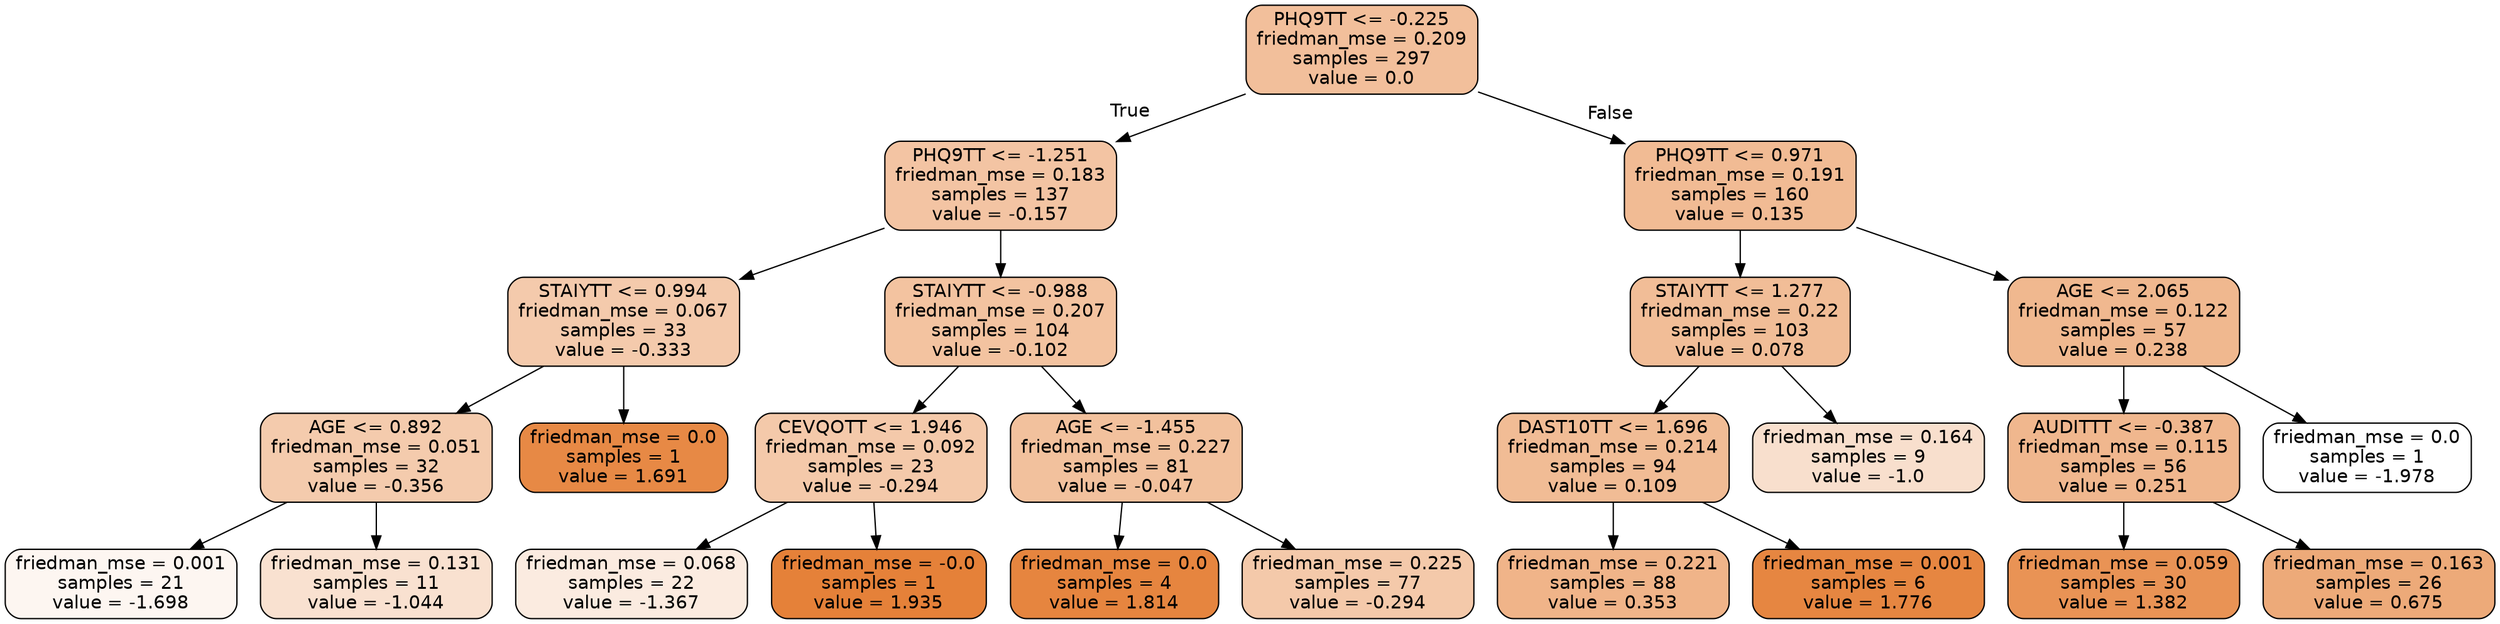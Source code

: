 digraph Tree {
node [shape=box, style="filled, rounded", color="black", fontname=helvetica] ;
edge [fontname=helvetica] ;
0 [label="PHQ9TT <= -0.225\nfriedman_mse = 0.209\nsamples = 297\nvalue = 0.0", fillcolor="#f2bf9b"] ;
1 [label="PHQ9TT <= -1.251\nfriedman_mse = 0.183\nsamples = 137\nvalue = -0.157", fillcolor="#f3c4a3"] ;
0 -> 1 [labeldistance=2.5, labelangle=45, headlabel="True"] ;
2 [label="STAIYTT <= 0.994\nfriedman_mse = 0.067\nsamples = 33\nvalue = -0.333", fillcolor="#f4caac"] ;
1 -> 2 ;
3 [label="AGE <= 0.892\nfriedman_mse = 0.051\nsamples = 32\nvalue = -0.356", fillcolor="#f4cbad"] ;
2 -> 3 ;
4 [label="friedman_mse = 0.001\nsamples = 21\nvalue = -1.698", fillcolor="#fdf6f1"] ;
3 -> 4 ;
5 [label="friedman_mse = 0.131\nsamples = 11\nvalue = -1.044", fillcolor="#f9e1d0"] ;
3 -> 5 ;
6 [label="friedman_mse = 0.0\nsamples = 1\nvalue = 1.691", fillcolor="#e78945"] ;
2 -> 6 ;
7 [label="STAIYTT <= -0.988\nfriedman_mse = 0.207\nsamples = 104\nvalue = -0.102", fillcolor="#f3c3a0"] ;
1 -> 7 ;
8 [label="CEVQOTT <= 1.946\nfriedman_mse = 0.092\nsamples = 23\nvalue = -0.294", fillcolor="#f4c9aa"] ;
7 -> 8 ;
9 [label="friedman_mse = 0.068\nsamples = 22\nvalue = -1.367", fillcolor="#fbebe0"] ;
8 -> 9 ;
10 [label="friedman_mse = -0.0\nsamples = 1\nvalue = 1.935", fillcolor="#e58139"] ;
8 -> 10 ;
11 [label="AGE <= -1.455\nfriedman_mse = 0.227\nsamples = 81\nvalue = -0.047", fillcolor="#f2c19d"] ;
7 -> 11 ;
12 [label="friedman_mse = 0.0\nsamples = 4\nvalue = 1.814", fillcolor="#e6853f"] ;
11 -> 12 ;
13 [label="friedman_mse = 0.225\nsamples = 77\nvalue = -0.294", fillcolor="#f4c9aa"] ;
11 -> 13 ;
14 [label="PHQ9TT <= 0.971\nfriedman_mse = 0.191\nsamples = 160\nvalue = 0.135", fillcolor="#f1bb94"] ;
0 -> 14 [labeldistance=2.5, labelangle=-45, headlabel="False"] ;
15 [label="STAIYTT <= 1.277\nfriedman_mse = 0.22\nsamples = 103\nvalue = 0.078", fillcolor="#f1bd97"] ;
14 -> 15 ;
16 [label="DAST10TT <= 1.696\nfriedman_mse = 0.214\nsamples = 94\nvalue = 0.109", fillcolor="#f1bc95"] ;
15 -> 16 ;
17 [label="friedman_mse = 0.221\nsamples = 88\nvalue = 0.353", fillcolor="#f0b489"] ;
16 -> 17 ;
18 [label="friedman_mse = 0.001\nsamples = 6\nvalue = 1.776", fillcolor="#e68641"] ;
16 -> 18 ;
19 [label="friedman_mse = 0.164\nsamples = 9\nvalue = -1.0", fillcolor="#f8dfcd"] ;
15 -> 19 ;
20 [label="AGE <= 2.065\nfriedman_mse = 0.122\nsamples = 57\nvalue = 0.238", fillcolor="#f0b88f"] ;
14 -> 20 ;
21 [label="AUDITTT <= -0.387\nfriedman_mse = 0.115\nsamples = 56\nvalue = 0.251", fillcolor="#f0b78e"] ;
20 -> 21 ;
22 [label="friedman_mse = 0.059\nsamples = 30\nvalue = 1.382", fillcolor="#e99355"] ;
21 -> 22 ;
23 [label="friedman_mse = 0.163\nsamples = 26\nvalue = 0.675", fillcolor="#edaa79"] ;
21 -> 23 ;
24 [label="friedman_mse = 0.0\nsamples = 1\nvalue = -1.978", fillcolor="#ffffff"] ;
20 -> 24 ;
}